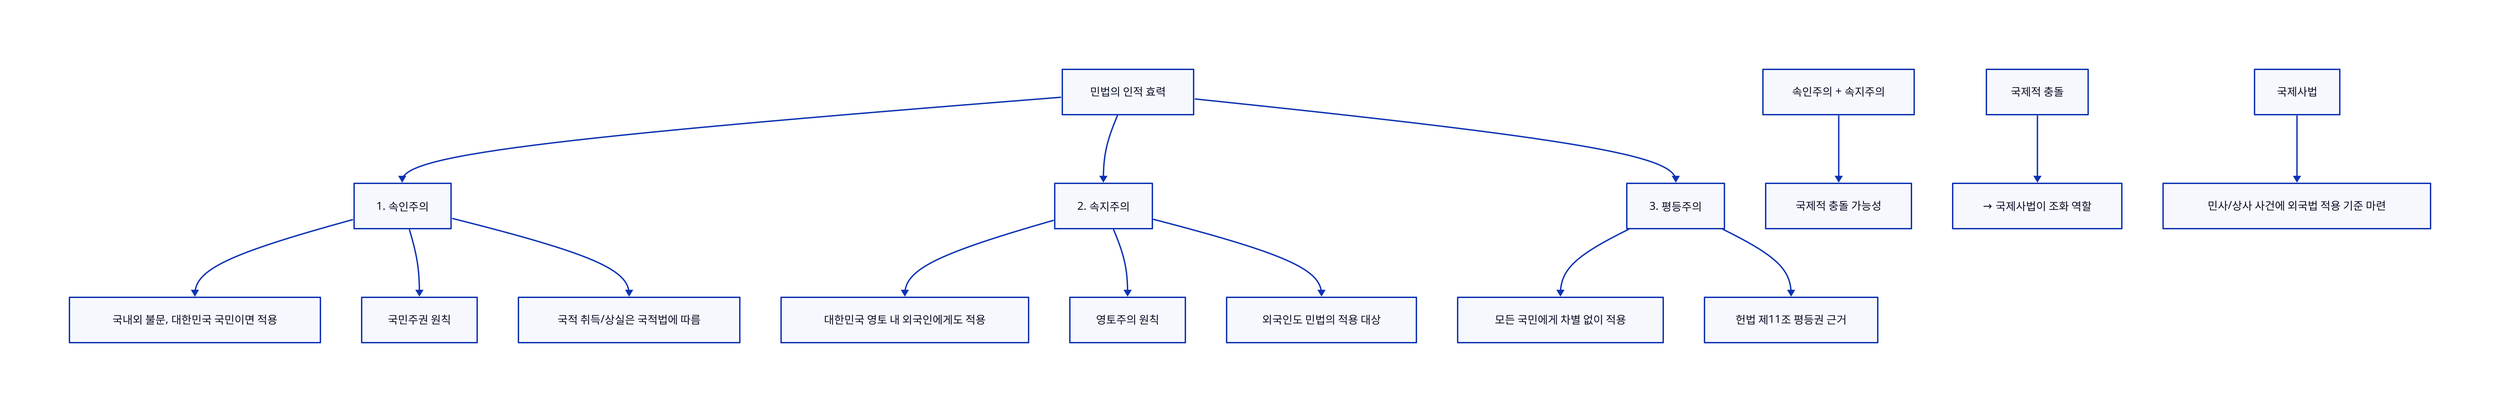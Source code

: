# [19] 人에 관한 效力.d2

direction: down

"민법의 인적 효력" -> "1. 속인주의"
"민법의 인적 효력" -> "2. 속지주의"
"민법의 인적 효력" -> "3. 평등주의"

"1. 속인주의" -> "국내외 불문, 대한민국 국민이면 적용"
"1. 속인주의" -> "국민주권 원칙"
"1. 속인주의" -> "국적 취득/상실은 국적법에 따름"

"2. 속지주의" -> "대한민국 영토 내 외국인에게도 적용"
"2. 속지주의" -> "영토주의 원칙"
"2. 속지주의" -> "외국인도 민법의 적용 대상"

"속인주의 + 속지주의" -> "국제적 충돌 가능성"
"국제적 충돌" -> "→ 국제사법이 조화 역할"
"국제사법" -> "민사/상사 사건에 외국법 적용 기준 마련"

"3. 평등주의" -> "모든 국민에게 차별 없이 적용"
"3. 평등주의" -> "헌법 제11조 평등권 근거"
